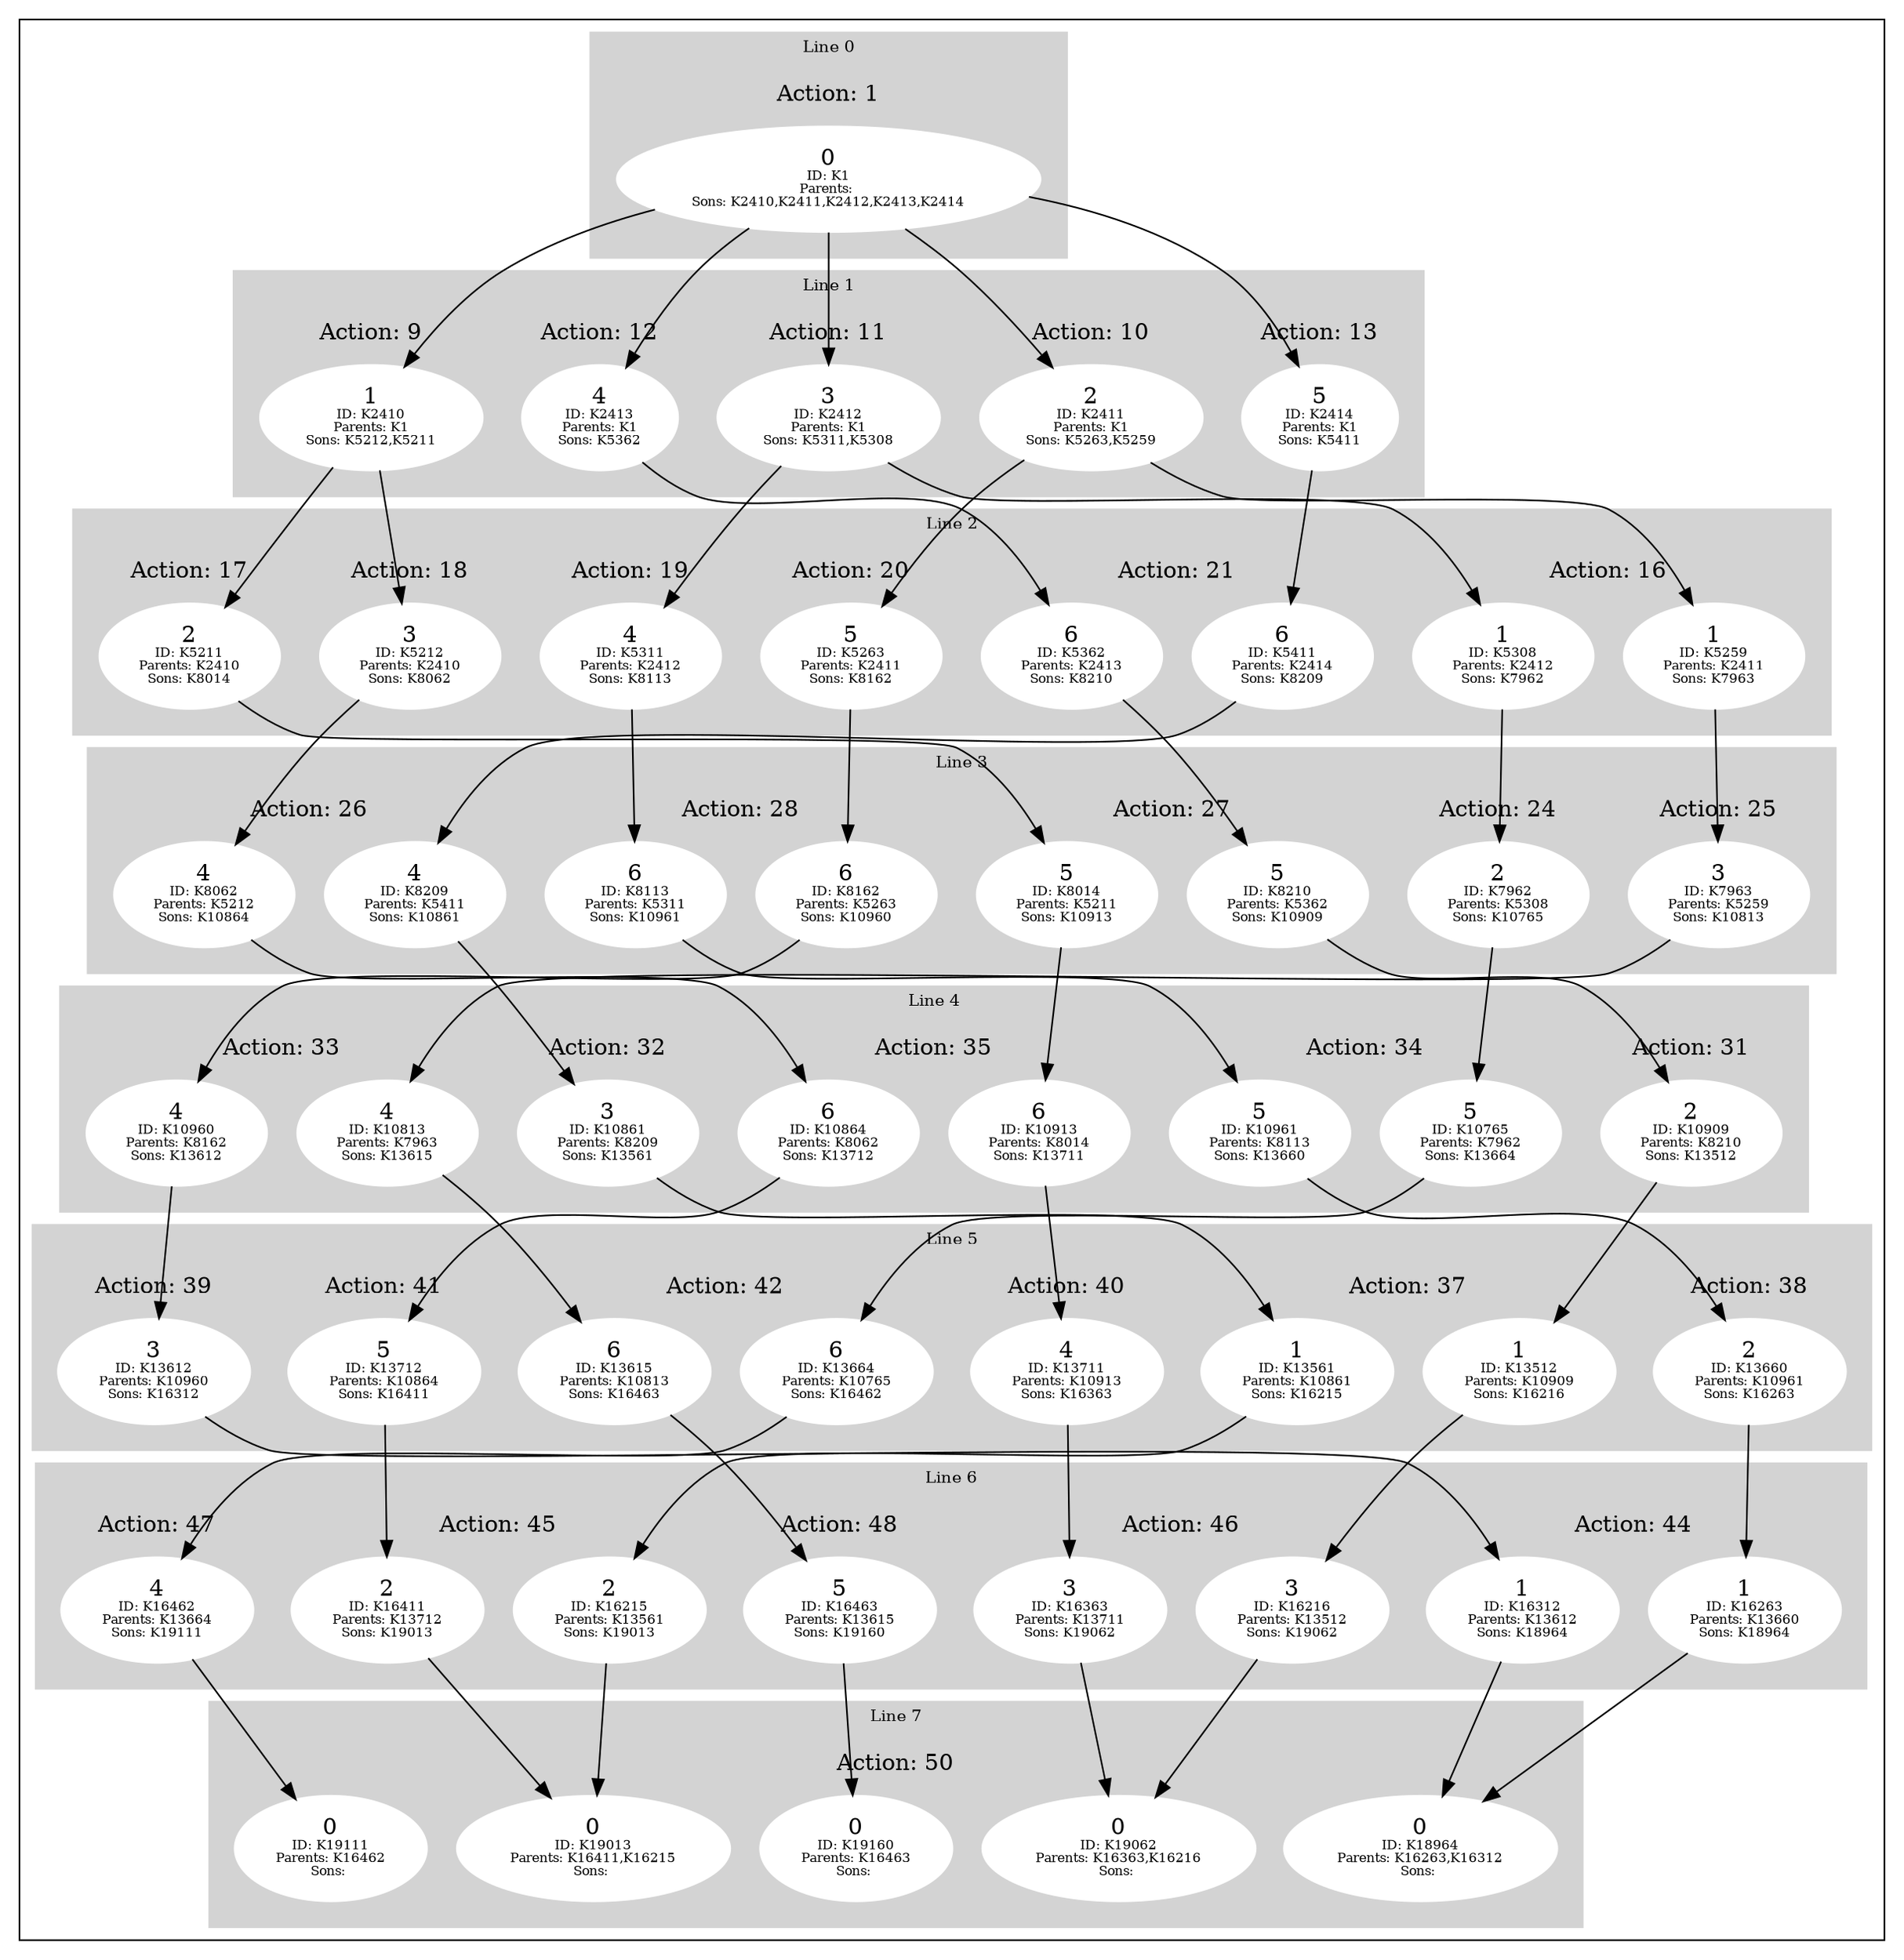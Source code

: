 digraph G {
subgraph cluster_info {
        subgraph cluster_0 {
        style=filled;
        color=lightgrey;
        node [style=filled,color=white];
        subgraph cluster_act_1 {
label = "Action: 1"step_K1 [  label=<0<BR /><FONT POINT-SIZE="8">ID: K1</FONT><BR /><FONT POINT-SIZE="8">Parents: </FONT><BR /><FONT POINT-SIZE="8">Sons: K2410,K2411,K2412,K2413,K2414</FONT>>]
}

        fontsize="10"
        label = "Line 0";
        }

        subgraph cluster_4 {
        style=filled;
        color=lightgrey;
        node [style=filled,color=white];
        subgraph cluster_act_31 {
label = "Action: 31"step_K10909 [  label=<2<BR /><FONT POINT-SIZE="8">ID: K10909</FONT><BR /><FONT POINT-SIZE="8">Parents: K8210</FONT><BR /><FONT POINT-SIZE="8">Sons: K13512</FONT>>]
}
subgraph cluster_act_34 {
label = "Action: 34"step_K10961 [  label=<5<BR /><FONT POINT-SIZE="8">ID: K10961</FONT><BR /><FONT POINT-SIZE="8">Parents: K8113</FONT><BR /><FONT POINT-SIZE="8">Sons: K13660</FONT>>]
step_K10765 [  label=<5<BR /><FONT POINT-SIZE="8">ID: K10765</FONT><BR /><FONT POINT-SIZE="8">Parents: K7962</FONT><BR /><FONT POINT-SIZE="8">Sons: K13664</FONT>>]
}
subgraph cluster_act_35 {
label = "Action: 35"step_K10913 [  label=<6<BR /><FONT POINT-SIZE="8">ID: K10913</FONT><BR /><FONT POINT-SIZE="8">Parents: K8014</FONT><BR /><FONT POINT-SIZE="8">Sons: K13711</FONT>>]
step_K10864 [  label=<6<BR /><FONT POINT-SIZE="8">ID: K10864</FONT><BR /><FONT POINT-SIZE="8">Parents: K8062</FONT><BR /><FONT POINT-SIZE="8">Sons: K13712</FONT>>]
}
subgraph cluster_act_32 {
label = "Action: 32"step_K10861 [  label=<3<BR /><FONT POINT-SIZE="8">ID: K10861</FONT><BR /><FONT POINT-SIZE="8">Parents: K8209</FONT><BR /><FONT POINT-SIZE="8">Sons: K13561</FONT>>]
}
subgraph cluster_act_33 {
label = "Action: 33"step_K10813 [  label=<4<BR /><FONT POINT-SIZE="8">ID: K10813</FONT><BR /><FONT POINT-SIZE="8">Parents: K7963</FONT><BR /><FONT POINT-SIZE="8">Sons: K13615</FONT>>]
step_K10960 [  label=<4<BR /><FONT POINT-SIZE="8">ID: K10960</FONT><BR /><FONT POINT-SIZE="8">Parents: K8162</FONT><BR /><FONT POINT-SIZE="8">Sons: K13612</FONT>>]
}
subgraph cluster_act_33 {
label = "Action: 33"step_K10813 [  label=<4<BR /><FONT POINT-SIZE="8">ID: K10813</FONT><BR /><FONT POINT-SIZE="8">Parents: K7963</FONT><BR /><FONT POINT-SIZE="8">Sons: K13615</FONT>>]
step_K10960 [  label=<4<BR /><FONT POINT-SIZE="8">ID: K10960</FONT><BR /><FONT POINT-SIZE="8">Parents: K8162</FONT><BR /><FONT POINT-SIZE="8">Sons: K13612</FONT>>]
}
subgraph cluster_act_34 {
label = "Action: 34"step_K10961 [  label=<5<BR /><FONT POINT-SIZE="8">ID: K10961</FONT><BR /><FONT POINT-SIZE="8">Parents: K8113</FONT><BR /><FONT POINT-SIZE="8">Sons: K13660</FONT>>]
step_K10765 [  label=<5<BR /><FONT POINT-SIZE="8">ID: K10765</FONT><BR /><FONT POINT-SIZE="8">Parents: K7962</FONT><BR /><FONT POINT-SIZE="8">Sons: K13664</FONT>>]
}
subgraph cluster_act_35 {
label = "Action: 35"step_K10913 [  label=<6<BR /><FONT POINT-SIZE="8">ID: K10913</FONT><BR /><FONT POINT-SIZE="8">Parents: K8014</FONT><BR /><FONT POINT-SIZE="8">Sons: K13711</FONT>>]
step_K10864 [  label=<6<BR /><FONT POINT-SIZE="8">ID: K10864</FONT><BR /><FONT POINT-SIZE="8">Parents: K8062</FONT><BR /><FONT POINT-SIZE="8">Sons: K13712</FONT>>]
}

        fontsize="10"
        label = "Line 4";
        }

        subgraph cluster_7 {
        style=filled;
        color=lightgrey;
        node [style=filled,color=white];
        subgraph cluster_act_50 {
label = "Action: 50"step_K18964 [  label=<0<BR /><FONT POINT-SIZE="8">ID: K18964</FONT><BR /><FONT POINT-SIZE="8">Parents: K16263,K16312</FONT><BR /><FONT POINT-SIZE="8">Sons: </FONT>>]
step_K19160 [  label=<0<BR /><FONT POINT-SIZE="8">ID: K19160</FONT><BR /><FONT POINT-SIZE="8">Parents: K16463</FONT><BR /><FONT POINT-SIZE="8">Sons: </FONT>>]
step_K19013 [  label=<0<BR /><FONT POINT-SIZE="8">ID: K19013</FONT><BR /><FONT POINT-SIZE="8">Parents: K16411,K16215</FONT><BR /><FONT POINT-SIZE="8">Sons: </FONT>>]
step_K19062 [  label=<0<BR /><FONT POINT-SIZE="8">ID: K19062</FONT><BR /><FONT POINT-SIZE="8">Parents: K16363,K16216</FONT><BR /><FONT POINT-SIZE="8">Sons: </FONT>>]
step_K19111 [  label=<0<BR /><FONT POINT-SIZE="8">ID: K19111</FONT><BR /><FONT POINT-SIZE="8">Parents: K16462</FONT><BR /><FONT POINT-SIZE="8">Sons: </FONT>>]
}
subgraph cluster_act_50 {
label = "Action: 50"step_K18964 [  label=<0<BR /><FONT POINT-SIZE="8">ID: K18964</FONT><BR /><FONT POINT-SIZE="8">Parents: K16263,K16312</FONT><BR /><FONT POINT-SIZE="8">Sons: </FONT>>]
step_K19160 [  label=<0<BR /><FONT POINT-SIZE="8">ID: K19160</FONT><BR /><FONT POINT-SIZE="8">Parents: K16463</FONT><BR /><FONT POINT-SIZE="8">Sons: </FONT>>]
step_K19013 [  label=<0<BR /><FONT POINT-SIZE="8">ID: K19013</FONT><BR /><FONT POINT-SIZE="8">Parents: K16411,K16215</FONT><BR /><FONT POINT-SIZE="8">Sons: </FONT>>]
step_K19062 [  label=<0<BR /><FONT POINT-SIZE="8">ID: K19062</FONT><BR /><FONT POINT-SIZE="8">Parents: K16363,K16216</FONT><BR /><FONT POINT-SIZE="8">Sons: </FONT>>]
step_K19111 [  label=<0<BR /><FONT POINT-SIZE="8">ID: K19111</FONT><BR /><FONT POINT-SIZE="8">Parents: K16462</FONT><BR /><FONT POINT-SIZE="8">Sons: </FONT>>]
}
subgraph cluster_act_50 {
label = "Action: 50"step_K18964 [  label=<0<BR /><FONT POINT-SIZE="8">ID: K18964</FONT><BR /><FONT POINT-SIZE="8">Parents: K16263,K16312</FONT><BR /><FONT POINT-SIZE="8">Sons: </FONT>>]
step_K19160 [  label=<0<BR /><FONT POINT-SIZE="8">ID: K19160</FONT><BR /><FONT POINT-SIZE="8">Parents: K16463</FONT><BR /><FONT POINT-SIZE="8">Sons: </FONT>>]
step_K19013 [  label=<0<BR /><FONT POINT-SIZE="8">ID: K19013</FONT><BR /><FONT POINT-SIZE="8">Parents: K16411,K16215</FONT><BR /><FONT POINT-SIZE="8">Sons: </FONT>>]
step_K19062 [  label=<0<BR /><FONT POINT-SIZE="8">ID: K19062</FONT><BR /><FONT POINT-SIZE="8">Parents: K16363,K16216</FONT><BR /><FONT POINT-SIZE="8">Sons: </FONT>>]
step_K19111 [  label=<0<BR /><FONT POINT-SIZE="8">ID: K19111</FONT><BR /><FONT POINT-SIZE="8">Parents: K16462</FONT><BR /><FONT POINT-SIZE="8">Sons: </FONT>>]
}
subgraph cluster_act_50 {
label = "Action: 50"step_K18964 [  label=<0<BR /><FONT POINT-SIZE="8">ID: K18964</FONT><BR /><FONT POINT-SIZE="8">Parents: K16263,K16312</FONT><BR /><FONT POINT-SIZE="8">Sons: </FONT>>]
step_K19160 [  label=<0<BR /><FONT POINT-SIZE="8">ID: K19160</FONT><BR /><FONT POINT-SIZE="8">Parents: K16463</FONT><BR /><FONT POINT-SIZE="8">Sons: </FONT>>]
step_K19013 [  label=<0<BR /><FONT POINT-SIZE="8">ID: K19013</FONT><BR /><FONT POINT-SIZE="8">Parents: K16411,K16215</FONT><BR /><FONT POINT-SIZE="8">Sons: </FONT>>]
step_K19062 [  label=<0<BR /><FONT POINT-SIZE="8">ID: K19062</FONT><BR /><FONT POINT-SIZE="8">Parents: K16363,K16216</FONT><BR /><FONT POINT-SIZE="8">Sons: </FONT>>]
step_K19111 [  label=<0<BR /><FONT POINT-SIZE="8">ID: K19111</FONT><BR /><FONT POINT-SIZE="8">Parents: K16462</FONT><BR /><FONT POINT-SIZE="8">Sons: </FONT>>]
}
subgraph cluster_act_50 {
label = "Action: 50"step_K18964 [  label=<0<BR /><FONT POINT-SIZE="8">ID: K18964</FONT><BR /><FONT POINT-SIZE="8">Parents: K16263,K16312</FONT><BR /><FONT POINT-SIZE="8">Sons: </FONT>>]
step_K19160 [  label=<0<BR /><FONT POINT-SIZE="8">ID: K19160</FONT><BR /><FONT POINT-SIZE="8">Parents: K16463</FONT><BR /><FONT POINT-SIZE="8">Sons: </FONT>>]
step_K19013 [  label=<0<BR /><FONT POINT-SIZE="8">ID: K19013</FONT><BR /><FONT POINT-SIZE="8">Parents: K16411,K16215</FONT><BR /><FONT POINT-SIZE="8">Sons: </FONT>>]
step_K19062 [  label=<0<BR /><FONT POINT-SIZE="8">ID: K19062</FONT><BR /><FONT POINT-SIZE="8">Parents: K16363,K16216</FONT><BR /><FONT POINT-SIZE="8">Sons: </FONT>>]
step_K19111 [  label=<0<BR /><FONT POINT-SIZE="8">ID: K19111</FONT><BR /><FONT POINT-SIZE="8">Parents: K16462</FONT><BR /><FONT POINT-SIZE="8">Sons: </FONT>>]
}

        fontsize="10"
        label = "Line 7";
        }

        subgraph cluster_2 {
        style=filled;
        color=lightgrey;
        node [style=filled,color=white];
        subgraph cluster_act_16 {
label = "Action: 16"step_K5259 [  label=<1<BR /><FONT POINT-SIZE="8">ID: K5259</FONT><BR /><FONT POINT-SIZE="8">Parents: K2411</FONT><BR /><FONT POINT-SIZE="8">Sons: K7963</FONT>>]
step_K5308 [  label=<1<BR /><FONT POINT-SIZE="8">ID: K5308</FONT><BR /><FONT POINT-SIZE="8">Parents: K2412</FONT><BR /><FONT POINT-SIZE="8">Sons: K7962</FONT>>]
}
subgraph cluster_act_21 {
label = "Action: 21"step_K5411 [  label=<6<BR /><FONT POINT-SIZE="8">ID: K5411</FONT><BR /><FONT POINT-SIZE="8">Parents: K2414</FONT><BR /><FONT POINT-SIZE="8">Sons: K8209</FONT>>]
step_K5362 [  label=<6<BR /><FONT POINT-SIZE="8">ID: K5362</FONT><BR /><FONT POINT-SIZE="8">Parents: K2413</FONT><BR /><FONT POINT-SIZE="8">Sons: K8210</FONT>>]
}
subgraph cluster_act_20 {
label = "Action: 20"step_K5263 [  label=<5<BR /><FONT POINT-SIZE="8">ID: K5263</FONT><BR /><FONT POINT-SIZE="8">Parents: K2411</FONT><BR /><FONT POINT-SIZE="8">Sons: K8162</FONT>>]
}
subgraph cluster_act_19 {
label = "Action: 19"step_K5311 [  label=<4<BR /><FONT POINT-SIZE="8">ID: K5311</FONT><BR /><FONT POINT-SIZE="8">Parents: K2412</FONT><BR /><FONT POINT-SIZE="8">Sons: K8113</FONT>>]
}
subgraph cluster_act_18 {
label = "Action: 18"step_K5212 [  label=<3<BR /><FONT POINT-SIZE="8">ID: K5212</FONT><BR /><FONT POINT-SIZE="8">Parents: K2410</FONT><BR /><FONT POINT-SIZE="8">Sons: K8062</FONT>>]
}
subgraph cluster_act_21 {
label = "Action: 21"step_K5411 [  label=<6<BR /><FONT POINT-SIZE="8">ID: K5411</FONT><BR /><FONT POINT-SIZE="8">Parents: K2414</FONT><BR /><FONT POINT-SIZE="8">Sons: K8209</FONT>>]
step_K5362 [  label=<6<BR /><FONT POINT-SIZE="8">ID: K5362</FONT><BR /><FONT POINT-SIZE="8">Parents: K2413</FONT><BR /><FONT POINT-SIZE="8">Sons: K8210</FONT>>]
}
subgraph cluster_act_16 {
label = "Action: 16"step_K5259 [  label=<1<BR /><FONT POINT-SIZE="8">ID: K5259</FONT><BR /><FONT POINT-SIZE="8">Parents: K2411</FONT><BR /><FONT POINT-SIZE="8">Sons: K7963</FONT>>]
step_K5308 [  label=<1<BR /><FONT POINT-SIZE="8">ID: K5308</FONT><BR /><FONT POINT-SIZE="8">Parents: K2412</FONT><BR /><FONT POINT-SIZE="8">Sons: K7962</FONT>>]
}
subgraph cluster_act_17 {
label = "Action: 17"step_K5211 [  label=<2<BR /><FONT POINT-SIZE="8">ID: K5211</FONT><BR /><FONT POINT-SIZE="8">Parents: K2410</FONT><BR /><FONT POINT-SIZE="8">Sons: K8014</FONT>>]
}

        fontsize="10"
        label = "Line 2";
        }

        subgraph cluster_3 {
        style=filled;
        color=lightgrey;
        node [style=filled,color=white];
        subgraph cluster_act_28 {
label = "Action: 28"step_K8113 [  label=<6<BR /><FONT POINT-SIZE="8">ID: K8113</FONT><BR /><FONT POINT-SIZE="8">Parents: K5311</FONT><BR /><FONT POINT-SIZE="8">Sons: K10961</FONT>>]
step_K8162 [  label=<6<BR /><FONT POINT-SIZE="8">ID: K8162</FONT><BR /><FONT POINT-SIZE="8">Parents: K5263</FONT><BR /><FONT POINT-SIZE="8">Sons: K10960</FONT>>]
}
subgraph cluster_act_24 {
label = "Action: 24"step_K7962 [  label=<2<BR /><FONT POINT-SIZE="8">ID: K7962</FONT><BR /><FONT POINT-SIZE="8">Parents: K5308</FONT><BR /><FONT POINT-SIZE="8">Sons: K10765</FONT>>]
}
subgraph cluster_act_28 {
label = "Action: 28"step_K8113 [  label=<6<BR /><FONT POINT-SIZE="8">ID: K8113</FONT><BR /><FONT POINT-SIZE="8">Parents: K5311</FONT><BR /><FONT POINT-SIZE="8">Sons: K10961</FONT>>]
step_K8162 [  label=<6<BR /><FONT POINT-SIZE="8">ID: K8162</FONT><BR /><FONT POINT-SIZE="8">Parents: K5263</FONT><BR /><FONT POINT-SIZE="8">Sons: K10960</FONT>>]
}
subgraph cluster_act_26 {
label = "Action: 26"step_K8209 [  label=<4<BR /><FONT POINT-SIZE="8">ID: K8209</FONT><BR /><FONT POINT-SIZE="8">Parents: K5411</FONT><BR /><FONT POINT-SIZE="8">Sons: K10861</FONT>>]
step_K8062 [  label=<4<BR /><FONT POINT-SIZE="8">ID: K8062</FONT><BR /><FONT POINT-SIZE="8">Parents: K5212</FONT><BR /><FONT POINT-SIZE="8">Sons: K10864</FONT>>]
}
subgraph cluster_act_27 {
label = "Action: 27"step_K8014 [  label=<5<BR /><FONT POINT-SIZE="8">ID: K8014</FONT><BR /><FONT POINT-SIZE="8">Parents: K5211</FONT><BR /><FONT POINT-SIZE="8">Sons: K10913</FONT>>]
step_K8210 [  label=<5<BR /><FONT POINT-SIZE="8">ID: K8210</FONT><BR /><FONT POINT-SIZE="8">Parents: K5362</FONT><BR /><FONT POINT-SIZE="8">Sons: K10909</FONT>>]
}
subgraph cluster_act_26 {
label = "Action: 26"step_K8209 [  label=<4<BR /><FONT POINT-SIZE="8">ID: K8209</FONT><BR /><FONT POINT-SIZE="8">Parents: K5411</FONT><BR /><FONT POINT-SIZE="8">Sons: K10861</FONT>>]
step_K8062 [  label=<4<BR /><FONT POINT-SIZE="8">ID: K8062</FONT><BR /><FONT POINT-SIZE="8">Parents: K5212</FONT><BR /><FONT POINT-SIZE="8">Sons: K10864</FONT>>]
}
subgraph cluster_act_27 {
label = "Action: 27"step_K8014 [  label=<5<BR /><FONT POINT-SIZE="8">ID: K8014</FONT><BR /><FONT POINT-SIZE="8">Parents: K5211</FONT><BR /><FONT POINT-SIZE="8">Sons: K10913</FONT>>]
step_K8210 [  label=<5<BR /><FONT POINT-SIZE="8">ID: K8210</FONT><BR /><FONT POINT-SIZE="8">Parents: K5362</FONT><BR /><FONT POINT-SIZE="8">Sons: K10909</FONT>>]
}
subgraph cluster_act_25 {
label = "Action: 25"step_K7963 [  label=<3<BR /><FONT POINT-SIZE="8">ID: K7963</FONT><BR /><FONT POINT-SIZE="8">Parents: K5259</FONT><BR /><FONT POINT-SIZE="8">Sons: K10813</FONT>>]
}

        fontsize="10"
        label = "Line 3";
        }

        subgraph cluster_5 {
        style=filled;
        color=lightgrey;
        node [style=filled,color=white];
        subgraph cluster_act_39 {
label = "Action: 39"step_K13612 [  label=<3<BR /><FONT POINT-SIZE="8">ID: K13612</FONT><BR /><FONT POINT-SIZE="8">Parents: K10960</FONT><BR /><FONT POINT-SIZE="8">Sons: K16312</FONT>>]
}
subgraph cluster_act_38 {
label = "Action: 38"step_K13660 [  label=<2<BR /><FONT POINT-SIZE="8">ID: K13660</FONT><BR /><FONT POINT-SIZE="8">Parents: K10961</FONT><BR /><FONT POINT-SIZE="8">Sons: K16263</FONT>>]
}
subgraph cluster_act_37 {
label = "Action: 37"step_K13561 [  label=<1<BR /><FONT POINT-SIZE="8">ID: K13561</FONT><BR /><FONT POINT-SIZE="8">Parents: K10861</FONT><BR /><FONT POINT-SIZE="8">Sons: K16215</FONT>>]
step_K13512 [  label=<1<BR /><FONT POINT-SIZE="8">ID: K13512</FONT><BR /><FONT POINT-SIZE="8">Parents: K10909</FONT><BR /><FONT POINT-SIZE="8">Sons: K16216</FONT>>]
}
subgraph cluster_act_37 {
label = "Action: 37"step_K13561 [  label=<1<BR /><FONT POINT-SIZE="8">ID: K13561</FONT><BR /><FONT POINT-SIZE="8">Parents: K10861</FONT><BR /><FONT POINT-SIZE="8">Sons: K16215</FONT>>]
step_K13512 [  label=<1<BR /><FONT POINT-SIZE="8">ID: K13512</FONT><BR /><FONT POINT-SIZE="8">Parents: K10909</FONT><BR /><FONT POINT-SIZE="8">Sons: K16216</FONT>>]
}
subgraph cluster_act_40 {
label = "Action: 40"step_K13711 [  label=<4<BR /><FONT POINT-SIZE="8">ID: K13711</FONT><BR /><FONT POINT-SIZE="8">Parents: K10913</FONT><BR /><FONT POINT-SIZE="8">Sons: K16363</FONT>>]
}
subgraph cluster_act_42 {
label = "Action: 42"step_K13615 [  label=<6<BR /><FONT POINT-SIZE="8">ID: K13615</FONT><BR /><FONT POINT-SIZE="8">Parents: K10813</FONT><BR /><FONT POINT-SIZE="8">Sons: K16463</FONT>>]
step_K13664 [  label=<6<BR /><FONT POINT-SIZE="8">ID: K13664</FONT><BR /><FONT POINT-SIZE="8">Parents: K10765</FONT><BR /><FONT POINT-SIZE="8">Sons: K16462</FONT>>]
}
subgraph cluster_act_41 {
label = "Action: 41"step_K13712 [  label=<5<BR /><FONT POINT-SIZE="8">ID: K13712</FONT><BR /><FONT POINT-SIZE="8">Parents: K10864</FONT><BR /><FONT POINT-SIZE="8">Sons: K16411</FONT>>]
}
subgraph cluster_act_42 {
label = "Action: 42"step_K13615 [  label=<6<BR /><FONT POINT-SIZE="8">ID: K13615</FONT><BR /><FONT POINT-SIZE="8">Parents: K10813</FONT><BR /><FONT POINT-SIZE="8">Sons: K16463</FONT>>]
step_K13664 [  label=<6<BR /><FONT POINT-SIZE="8">ID: K13664</FONT><BR /><FONT POINT-SIZE="8">Parents: K10765</FONT><BR /><FONT POINT-SIZE="8">Sons: K16462</FONT>>]
}

        fontsize="10"
        label = "Line 5";
        }

        subgraph cluster_6 {
        style=filled;
        color=lightgrey;
        node [style=filled,color=white];
        subgraph cluster_act_44 {
label = "Action: 44"step_K16263 [  label=<1<BR /><FONT POINT-SIZE="8">ID: K16263</FONT><BR /><FONT POINT-SIZE="8">Parents: K13660</FONT><BR /><FONT POINT-SIZE="8">Sons: K18964</FONT>>]
step_K16312 [  label=<1<BR /><FONT POINT-SIZE="8">ID: K16312</FONT><BR /><FONT POINT-SIZE="8">Parents: K13612</FONT><BR /><FONT POINT-SIZE="8">Sons: K18964</FONT>>]
}
subgraph cluster_act_46 {
label = "Action: 46"step_K16363 [  label=<3<BR /><FONT POINT-SIZE="8">ID: K16363</FONT><BR /><FONT POINT-SIZE="8">Parents: K13711</FONT><BR /><FONT POINT-SIZE="8">Sons: K19062</FONT>>]
step_K16216 [  label=<3<BR /><FONT POINT-SIZE="8">ID: K16216</FONT><BR /><FONT POINT-SIZE="8">Parents: K13512</FONT><BR /><FONT POINT-SIZE="8">Sons: K19062</FONT>>]
}
subgraph cluster_act_44 {
label = "Action: 44"step_K16263 [  label=<1<BR /><FONT POINT-SIZE="8">ID: K16263</FONT><BR /><FONT POINT-SIZE="8">Parents: K13660</FONT><BR /><FONT POINT-SIZE="8">Sons: K18964</FONT>>]
step_K16312 [  label=<1<BR /><FONT POINT-SIZE="8">ID: K16312</FONT><BR /><FONT POINT-SIZE="8">Parents: K13612</FONT><BR /><FONT POINT-SIZE="8">Sons: K18964</FONT>>]
}
subgraph cluster_act_45 {
label = "Action: 45"step_K16411 [  label=<2<BR /><FONT POINT-SIZE="8">ID: K16411</FONT><BR /><FONT POINT-SIZE="8">Parents: K13712</FONT><BR /><FONT POINT-SIZE="8">Sons: K19013</FONT>>]
step_K16215 [  label=<2<BR /><FONT POINT-SIZE="8">ID: K16215</FONT><BR /><FONT POINT-SIZE="8">Parents: K13561</FONT><BR /><FONT POINT-SIZE="8">Sons: K19013</FONT>>]
}
subgraph cluster_act_46 {
label = "Action: 46"step_K16363 [  label=<3<BR /><FONT POINT-SIZE="8">ID: K16363</FONT><BR /><FONT POINT-SIZE="8">Parents: K13711</FONT><BR /><FONT POINT-SIZE="8">Sons: K19062</FONT>>]
step_K16216 [  label=<3<BR /><FONT POINT-SIZE="8">ID: K16216</FONT><BR /><FONT POINT-SIZE="8">Parents: K13512</FONT><BR /><FONT POINT-SIZE="8">Sons: K19062</FONT>>]
}
subgraph cluster_act_48 {
label = "Action: 48"step_K16463 [  label=<5<BR /><FONT POINT-SIZE="8">ID: K16463</FONT><BR /><FONT POINT-SIZE="8">Parents: K13615</FONT><BR /><FONT POINT-SIZE="8">Sons: K19160</FONT>>]
}
subgraph cluster_act_47 {
label = "Action: 47"step_K16462 [  label=<4<BR /><FONT POINT-SIZE="8">ID: K16462</FONT><BR /><FONT POINT-SIZE="8">Parents: K13664</FONT><BR /><FONT POINT-SIZE="8">Sons: K19111</FONT>>]
}
subgraph cluster_act_45 {
label = "Action: 45"step_K16411 [  label=<2<BR /><FONT POINT-SIZE="8">ID: K16411</FONT><BR /><FONT POINT-SIZE="8">Parents: K13712</FONT><BR /><FONT POINT-SIZE="8">Sons: K19013</FONT>>]
step_K16215 [  label=<2<BR /><FONT POINT-SIZE="8">ID: K16215</FONT><BR /><FONT POINT-SIZE="8">Parents: K13561</FONT><BR /><FONT POINT-SIZE="8">Sons: K19013</FONT>>]
}

        fontsize="10"
        label = "Line 6";
        }

        subgraph cluster_1 {
        style=filled;
        color=lightgrey;
        node [style=filled,color=white];
        subgraph cluster_act_9 {
label = "Action: 9"step_K2410 [  label=<1<BR /><FONT POINT-SIZE="8">ID: K2410</FONT><BR /><FONT POINT-SIZE="8">Parents: K1</FONT><BR /><FONT POINT-SIZE="8">Sons: K5212,K5211</FONT>>]
}
subgraph cluster_act_10 {
label = "Action: 10"step_K2411 [  label=<2<BR /><FONT POINT-SIZE="8">ID: K2411</FONT><BR /><FONT POINT-SIZE="8">Parents: K1</FONT><BR /><FONT POINT-SIZE="8">Sons: K5263,K5259</FONT>>]
}
subgraph cluster_act_11 {
label = "Action: 11"step_K2412 [  label=<3<BR /><FONT POINT-SIZE="8">ID: K2412</FONT><BR /><FONT POINT-SIZE="8">Parents: K1</FONT><BR /><FONT POINT-SIZE="8">Sons: K5311,K5308</FONT>>]
}
subgraph cluster_act_12 {
label = "Action: 12"step_K2413 [  label=<4<BR /><FONT POINT-SIZE="8">ID: K2413</FONT><BR /><FONT POINT-SIZE="8">Parents: K1</FONT><BR /><FONT POINT-SIZE="8">Sons: K5362</FONT>>]
}
subgraph cluster_act_13 {
label = "Action: 13"step_K2414 [  label=<5<BR /><FONT POINT-SIZE="8">ID: K2414</FONT><BR /><FONT POINT-SIZE="8">Parents: K1</FONT><BR /><FONT POINT-SIZE="8">Sons: K5411</FONT>>]
}

        fontsize="10"
        label = "Line 1";
        }
step_K16216 -> step_K19062; 
step_K1 -> step_K2411; 
step_K5211 -> step_K8014; 
step_K2411 -> step_K5263; 
step_K13561 -> step_K16215; 
step_K5259 -> step_K7963; 
step_K16312 -> step_K18964; 
step_K5212 -> step_K8062; 
step_K5308 -> step_K7962; 
step_K16215 -> step_K19013; 
step_K10864 -> step_K13712; 
step_K10961 -> step_K13660; 
step_K13664 -> step_K16462; 
step_K16363 -> step_K19062; 
step_K2412 -> step_K5311; 
step_K13512 -> step_K16216; 
step_K8209 -> step_K10861; 
step_K5411 -> step_K8209; 
step_K1 -> step_K2412; 
step_K13612 -> step_K16312; 
step_K10765 -> step_K13664; 
step_K16462 -> step_K19111; 
step_K16463 -> step_K19160; 
step_K2410 -> step_K5211; 
step_K8162 -> step_K10960; 
step_K2410 -> step_K5212; 
step_K8210 -> step_K10909; 
step_K10861 -> step_K13561; 
step_K2414 -> step_K5411; 
step_K1 -> step_K2414; 
step_K13712 -> step_K16411; 
step_K10960 -> step_K13612; 
step_K5362 -> step_K8210; 
step_K16263 -> step_K18964; 
step_K10813 -> step_K13615; 
step_K13615 -> step_K16463; 
step_K2413 -> step_K5362; 
step_K5263 -> step_K8162; 
step_K10913 -> step_K13711; 
step_K13711 -> step_K16363; 
step_K8014 -> step_K10913; 
step_K1 -> step_K2410; 
step_K7962 -> step_K10765; 
step_K5311 -> step_K8113; 
step_K2411 -> step_K5259; 
step_K7963 -> step_K10813; 
step_K13660 -> step_K16263; 
step_K8062 -> step_K10864; 
step_K10909 -> step_K13512; 
step_K8113 -> step_K10961; 
step_K16411 -> step_K19013; 
step_K1 -> step_K2413; 
step_K2412 -> step_K5308; 
}}
